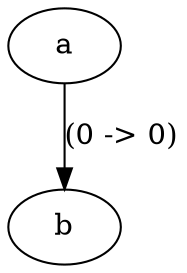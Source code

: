 digraph G {
  "66C06124682B005F256FE90E3325CF79" -> "E41D8AB642523B892920CAD695E716B4" [label="(0 -> 0)"]"E41D8AB642523B892920CAD695E716B4"[label="b"]
"66C06124682B005F256FE90E3325CF79"[label="a"]

}
